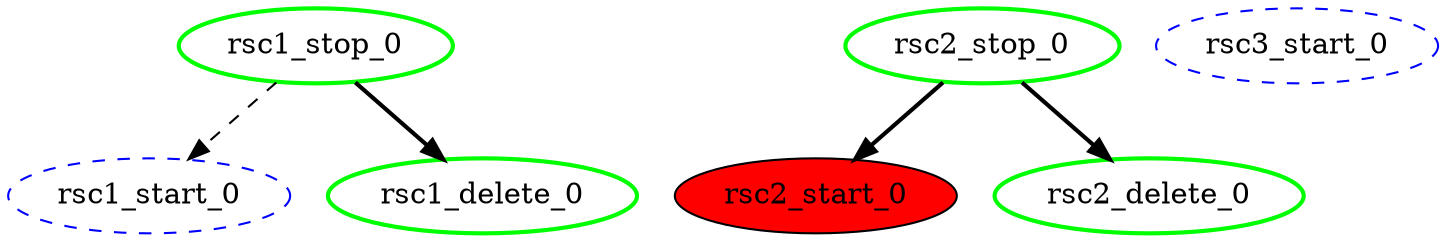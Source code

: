 digraph "g" {
	size = "30,30"
"rsc1_stop_0" [ tooltip="node1" style=bold color="green" fontcolor="black" ]
"rsc1_start_0" [ style="dashed" color="blue" fontcolor="black" ]
"rsc1_delete_0" [ tooltip="node1" style=bold color="green" fontcolor="black" ]
"rsc2_stop_0" [ tooltip="node1" style=bold color="green" fontcolor="black" ]
"rsc2_start_0" [ font_color=purple style=filled fillcolor=red ]
"rsc2_delete_0" [ tooltip="node1" style=bold color="green" fontcolor="black" ]
"rsc3_start_0" [ style="dashed" color="blue" fontcolor="black" ]
"rsc1_stop_0" -> "rsc1_start_0" [ style = dashed]
"rsc1_stop_0" -> "rsc1_delete_0" [ style = bold]
"rsc2_stop_0" -> "rsc2_start_0" [ style = bold]
"rsc2_stop_0" -> "rsc2_delete_0" [ style = bold]
}
